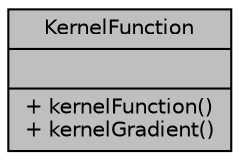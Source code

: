 digraph "KernelFunction"
{
  edge [fontname="Helvetica",fontsize="10",labelfontname="Helvetica",labelfontsize="10"];
  node [fontname="Helvetica",fontsize="10",shape=record];
  Node1 [label="{KernelFunction\n||+ kernelFunction()\l+ kernelGradient()\l}",height=0.2,width=0.4,color="black", fillcolor="grey75", style="filled", fontcolor="black"];
}
